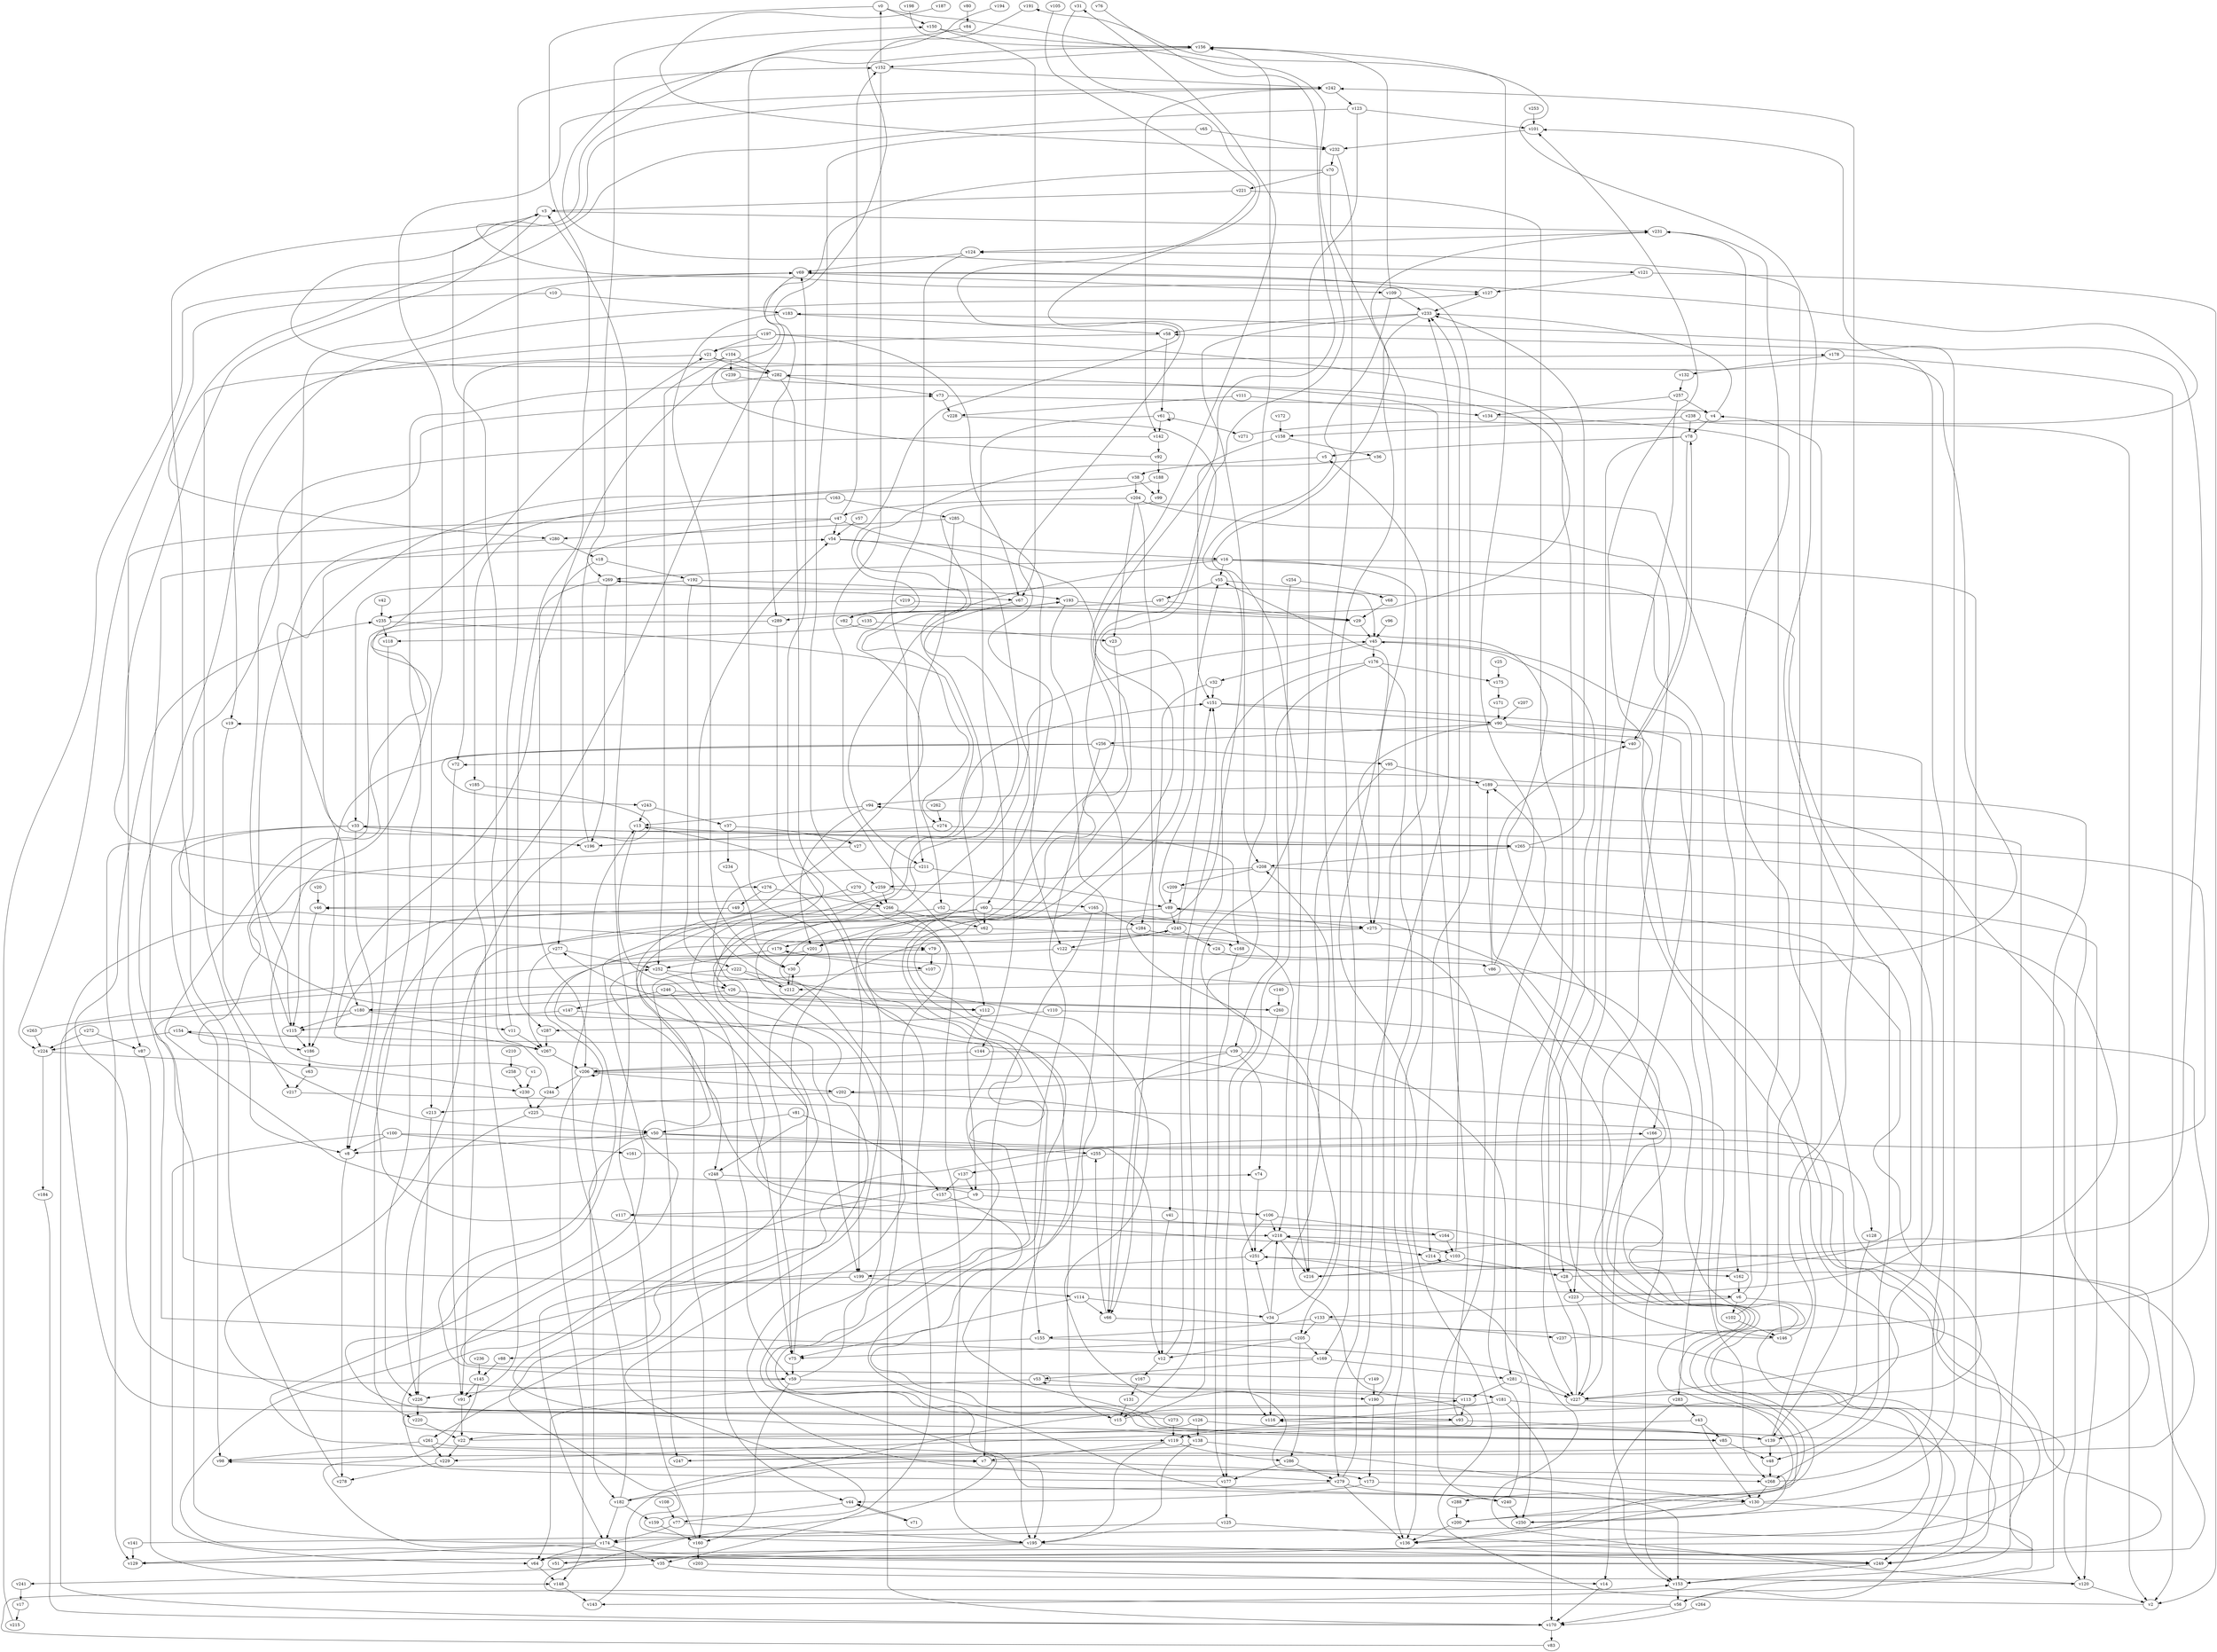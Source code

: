 // Benchmark game 427 - 290 vertices
// time_bound: 100
// targets: v281
digraph G {
    v0 [name="v0", player=0];
    v1 [name="v1", player=0];
    v2 [name="v2", player=0];
    v3 [name="v3", player=0];
    v4 [name="v4", player=0];
    v5 [name="v5", player=0];
    v6 [name="v6", player=1];
    v7 [name="v7", player=0];
    v8 [name="v8", player=1];
    v9 [name="v9", player=1];
    v10 [name="v10", player=0];
    v11 [name="v11", player=0];
    v12 [name="v12", player=1];
    v13 [name="v13", player=1];
    v14 [name="v14", player=0];
    v15 [name="v15", player=0];
    v16 [name="v16", player=0];
    v17 [name="v17", player=0];
    v18 [name="v18", player=0];
    v19 [name="v19", player=1];
    v20 [name="v20", player=1];
    v21 [name="v21", player=1];
    v22 [name="v22", player=0];
    v23 [name="v23", player=1];
    v24 [name="v24", player=0];
    v25 [name="v25", player=0];
    v26 [name="v26", player=0];
    v27 [name="v27", player=0];
    v28 [name="v28", player=0];
    v29 [name="v29", player=0];
    v30 [name="v30", player=1];
    v31 [name="v31", player=1];
    v32 [name="v32", player=0];
    v33 [name="v33", player=1];
    v34 [name="v34", player=0];
    v35 [name="v35", player=1];
    v36 [name="v36", player=1];
    v37 [name="v37", player=1];
    v38 [name="v38", player=1];
    v39 [name="v39", player=0];
    v40 [name="v40", player=1];
    v41 [name="v41", player=1];
    v42 [name="v42", player=1];
    v43 [name="v43", player=1];
    v44 [name="v44", player=1];
    v45 [name="v45", player=1];
    v46 [name="v46", player=0];
    v47 [name="v47", player=0];
    v48 [name="v48", player=0];
    v49 [name="v49", player=1];
    v50 [name="v50", player=1];
    v51 [name="v51", player=0];
    v52 [name="v52", player=0];
    v53 [name="v53", player=1];
    v54 [name="v54", player=0];
    v55 [name="v55", player=1];
    v56 [name="v56", player=0];
    v57 [name="v57", player=0];
    v58 [name="v58", player=0];
    v59 [name="v59", player=1];
    v60 [name="v60", player=0];
    v61 [name="v61", player=1];
    v62 [name="v62", player=0];
    v63 [name="v63", player=1];
    v64 [name="v64", player=0];
    v65 [name="v65", player=0];
    v66 [name="v66", player=0];
    v67 [name="v67", player=0];
    v68 [name="v68", player=1];
    v69 [name="v69", player=0];
    v70 [name="v70", player=0];
    v71 [name="v71", player=0];
    v72 [name="v72", player=0];
    v73 [name="v73", player=1];
    v74 [name="v74", player=1];
    v75 [name="v75", player=1];
    v76 [name="v76", player=1];
    v77 [name="v77", player=1];
    v78 [name="v78", player=1];
    v79 [name="v79", player=1];
    v80 [name="v80", player=0];
    v81 [name="v81", player=1];
    v82 [name="v82", player=1];
    v83 [name="v83", player=0];
    v84 [name="v84", player=1];
    v85 [name="v85", player=0];
    v86 [name="v86", player=1];
    v87 [name="v87", player=1];
    v88 [name="v88", player=0];
    v89 [name="v89", player=0];
    v90 [name="v90", player=0];
    v91 [name="v91", player=0];
    v92 [name="v92", player=1];
    v93 [name="v93", player=1];
    v94 [name="v94", player=0];
    v95 [name="v95", player=0];
    v96 [name="v96", player=1];
    v97 [name="v97", player=0];
    v98 [name="v98", player=1];
    v99 [name="v99", player=1];
    v100 [name="v100", player=1];
    v101 [name="v101", player=0];
    v102 [name="v102", player=1];
    v103 [name="v103", player=1];
    v104 [name="v104", player=0];
    v105 [name="v105", player=1];
    v106 [name="v106", player=0];
    v107 [name="v107", player=0];
    v108 [name="v108", player=1];
    v109 [name="v109", player=0];
    v110 [name="v110", player=1];
    v111 [name="v111", player=0];
    v112 [name="v112", player=0];
    v113 [name="v113", player=1];
    v114 [name="v114", player=0];
    v115 [name="v115", player=0];
    v116 [name="v116", player=1];
    v117 [name="v117", player=0];
    v118 [name="v118", player=0];
    v119 [name="v119", player=1];
    v120 [name="v120", player=0];
    v121 [name="v121", player=1];
    v122 [name="v122", player=0];
    v123 [name="v123", player=0];
    v124 [name="v124", player=1];
    v125 [name="v125", player=0];
    v126 [name="v126", player=0];
    v127 [name="v127", player=0];
    v128 [name="v128", player=1];
    v129 [name="v129", player=1];
    v130 [name="v130", player=0];
    v131 [name="v131", player=1];
    v132 [name="v132", player=0];
    v133 [name="v133", player=0];
    v134 [name="v134", player=1];
    v135 [name="v135", player=1];
    v136 [name="v136", player=1];
    v137 [name="v137", player=1];
    v138 [name="v138", player=0];
    v139 [name="v139", player=1];
    v140 [name="v140", player=0];
    v141 [name="v141", player=1];
    v142 [name="v142", player=0];
    v143 [name="v143", player=0];
    v144 [name="v144", player=1];
    v145 [name="v145", player=1];
    v146 [name="v146", player=1];
    v147 [name="v147", player=1];
    v148 [name="v148", player=0];
    v149 [name="v149", player=1];
    v150 [name="v150", player=1];
    v151 [name="v151", player=0];
    v152 [name="v152", player=0];
    v153 [name="v153", player=0];
    v154 [name="v154", player=0];
    v155 [name="v155", player=1];
    v156 [name="v156", player=0];
    v157 [name="v157", player=1];
    v158 [name="v158", player=1];
    v159 [name="v159", player=1];
    v160 [name="v160", player=0];
    v161 [name="v161", player=1];
    v162 [name="v162", player=0];
    v163 [name="v163", player=0];
    v164 [name="v164", player=0];
    v165 [name="v165", player=1];
    v166 [name="v166", player=1];
    v167 [name="v167", player=0];
    v168 [name="v168", player=0];
    v169 [name="v169", player=1];
    v170 [name="v170", player=0];
    v171 [name="v171", player=0];
    v172 [name="v172", player=0];
    v173 [name="v173", player=0];
    v174 [name="v174", player=0];
    v175 [name="v175", player=0];
    v176 [name="v176", player=1];
    v177 [name="v177", player=1];
    v178 [name="v178", player=1];
    v179 [name="v179", player=0];
    v180 [name="v180", player=1];
    v181 [name="v181", player=1];
    v182 [name="v182", player=0];
    v183 [name="v183", player=0];
    v184 [name="v184", player=0];
    v185 [name="v185", player=0];
    v186 [name="v186", player=0];
    v187 [name="v187", player=0];
    v188 [name="v188", player=1];
    v189 [name="v189", player=0];
    v190 [name="v190", player=1];
    v191 [name="v191", player=0];
    v192 [name="v192", player=0];
    v193 [name="v193", player=1];
    v194 [name="v194", player=0];
    v195 [name="v195", player=0];
    v196 [name="v196", player=1];
    v197 [name="v197", player=1];
    v198 [name="v198", player=0];
    v199 [name="v199", player=1];
    v200 [name="v200", player=1];
    v201 [name="v201", player=1];
    v202 [name="v202", player=1];
    v203 [name="v203", player=0];
    v204 [name="v204", player=0];
    v205 [name="v205", player=1];
    v206 [name="v206", player=0];
    v207 [name="v207", player=0];
    v208 [name="v208", player=1];
    v209 [name="v209", player=1];
    v210 [name="v210", player=1];
    v211 [name="v211", player=1];
    v212 [name="v212", player=1];
    v213 [name="v213", player=0];
    v214 [name="v214", player=1];
    v215 [name="v215", player=1];
    v216 [name="v216", player=1];
    v217 [name="v217", player=1];
    v218 [name="v218", player=0];
    v219 [name="v219", player=0];
    v220 [name="v220", player=1];
    v221 [name="v221", player=1];
    v222 [name="v222", player=0];
    v223 [name="v223", player=1];
    v224 [name="v224", player=1];
    v225 [name="v225", player=0];
    v226 [name="v226", player=0];
    v227 [name="v227", player=1];
    v228 [name="v228", player=0];
    v229 [name="v229", player=1];
    v230 [name="v230", player=0];
    v231 [name="v231", player=0];
    v232 [name="v232", player=0];
    v233 [name="v233", player=1];
    v234 [name="v234", player=1];
    v235 [name="v235", player=1];
    v236 [name="v236", player=0];
    v237 [name="v237", player=0];
    v238 [name="v238", player=1];
    v239 [name="v239", player=0];
    v240 [name="v240", player=1];
    v241 [name="v241", player=1];
    v242 [name="v242", player=0];
    v243 [name="v243", player=0];
    v244 [name="v244", player=1];
    v245 [name="v245", player=1];
    v246 [name="v246", player=1];
    v247 [name="v247", player=1];
    v248 [name="v248", player=0];
    v249 [name="v249", player=1];
    v250 [name="v250", player=0];
    v251 [name="v251", player=1];
    v252 [name="v252", player=0];
    v253 [name="v253", player=0];
    v254 [name="v254", player=1];
    v255 [name="v255", player=1];
    v256 [name="v256", player=0];
    v257 [name="v257", player=0];
    v258 [name="v258", player=1];
    v259 [name="v259", player=0];
    v260 [name="v260", player=1];
    v261 [name="v261", player=0];
    v262 [name="v262", player=0];
    v263 [name="v263", player=0];
    v264 [name="v264", player=1];
    v265 [name="v265", player=0];
    v266 [name="v266", player=1];
    v267 [name="v267", player=1];
    v268 [name="v268", player=1];
    v269 [name="v269", player=0];
    v270 [name="v270", player=1];
    v271 [name="v271", player=0];
    v272 [name="v272", player=0];
    v273 [name="v273", player=1];
    v274 [name="v274", player=1];
    v275 [name="v275", player=0];
    v276 [name="v276", player=0];
    v277 [name="v277", player=0];
    v278 [name="v278", player=0];
    v279 [name="v279", player=0];
    v280 [name="v280", player=1];
    v281 [name="v281", player=1, target=1];
    v282 [name="v282", player=1];
    v283 [name="v283", player=1];
    v284 [name="v284", player=1];
    v285 [name="v285", player=0];
    v286 [name="v286", player=1];
    v287 [name="v287", player=1];
    v288 [name="v288", player=0];
    v289 [name="v289", player=0];

    v0 -> v85 [constraint="t >= 4"];
    v1 -> v21 [constraint="t mod 3 == 2"];
    v2 -> v55 [constraint="t mod 4 == 0"];
    v3 -> v276 [constraint="t mod 5 == 2"];
    v4 -> v78;
    v5 -> v38;
    v6 -> v133;
    v7 -> v173;
    v8 -> v278;
    v9 -> v193 [constraint="t mod 4 == 1"];
    v10 -> v183;
    v11 -> v152;
    v12 -> v167;
    v13 -> v265;
    v14 -> v170;
    v15 -> v156;
    v16 -> v55;
    v17 -> v215;
    v18 -> v192;
    v19 -> v217;
    v20 -> v46;
    v21 -> v212 [constraint="t mod 2 == 1"];
    v22 -> v231 [constraint="t >= 5"];
    v23 -> v130 [constraint="t mod 3 == 1"];
    v24 -> v143 [constraint="t >= 3"];
    v25 -> v175;
    v26 -> v260;
    v27 -> v50 [constraint="t mod 4 == 1"];
    v28 -> v191 [constraint="t >= 1"];
    v29 -> v45;
    v30 -> v212;
    v31 -> v279 [constraint="t < 11"];
    v32 -> v284;
    v33 -> v129;
    v34 -> v251;
    v35 -> v241;
    v36 -> v274 [constraint="t mod 3 == 0"];
    v37 -> v27;
    v38 -> v185;
    v39 -> v281;
    v40 -> v78;
    v41 -> v12;
    v42 -> v235;
    v43 -> v85;
    v44 -> v77;
    v45 -> v153;
    v46 -> v186;
    v47 -> v269 [constraint="t >= 1"];
    v48 -> v268;
    v49 -> v93 [constraint="t mod 4 == 2"];
    v50 -> v255;
    v51 -> v218 [constraint="t < 6"];
    v52 -> v26;
    v53 -> v64;
    v54 -> v144;
    v55 -> v97;
    v56 -> v31 [constraint="t < 12"];
    v57 -> v54;
    v58 -> v21;
    v59 -> v69;
    v60 -> v201 [constraint="t >= 1"];
    v61 -> v60;
    v62 -> v151;
    v63 -> v217;
    v64 -> v148;
    v65 -> v232;
    v66 -> v64 [constraint="t mod 2 == 0"];
    v67 -> v261 [constraint="t < 5"];
    v68 -> v29;
    v69 -> v115;
    v70 -> v267 [constraint="t mod 3 == 1"];
    v71 -> v44;
    v72 -> v91;
    v73 -> v4;
    v74 -> v251;
    v75 -> v59;
    v76 -> v130 [constraint="t >= 4"];
    v77 -> v174;
    v78 -> v5;
    v79 -> v107;
    v80 -> v84;
    v81 -> v50;
    v82 -> v288 [constraint="t mod 2 == 0"];
    v83 -> v153 [constraint="t < 13"];
    v84 -> v121 [constraint="t >= 4"];
    v85 -> v48;
    v86 -> v189;
    v87 -> v148;
    v88 -> v145;
    v89 -> v213;
    v90 -> v268;
    v91 -> v22;
    v92 -> v178 [constraint="t mod 5 == 0"];
    v93 -> v119;
    v94 -> v13;
    v95 -> v216;
    v96 -> v45;
    v97 -> v29;
    v98 -> v72 [constraint="t mod 2 == 0"];
    v99 -> v138 [constraint="t < 7"];
    v100 -> v12;
    v101 -> v232;
    v102 -> v146;
    v103 -> v249 [constraint="t >= 4"];
    v104 -> v239;
    v105 -> v103 [constraint="t >= 5"];
    v106 -> v218;
    v107 -> v6 [constraint="t >= 4"];
    v108 -> v77;
    v109 -> v202 [constraint="t mod 4 == 2"];
    v110 -> v287;
    v111 -> v134;
    v112 -> v9;
    v113 -> v235 [constraint="t < 9"];
    v114 -> v75;
    v115 -> v186;
    v116 -> v101 [constraint="t mod 3 == 1"];
    v117 -> v136 [constraint="t < 12"];
    v118 -> v8;
    v119 -> v286;
    v120 -> v251 [constraint="t < 6"];
    v121 -> v2;
    v122 -> v160;
    v123 -> v280 [constraint="t mod 5 == 4"];
    v124 -> v211;
    v125 -> v249;
    v126 -> v139;
    v127 -> v233;
    v128 -> v139;
    v129 -> v116 [constraint="t mod 5 == 0"];
    v130 -> v200;
    v131 -> v15;
    v132 -> v257;
    v133 -> v237;
    v134 -> v227 [constraint="t mod 2 == 0"];
    v135 -> v118;
    v136 -> v46 [constraint="t < 14"];
    v137 -> v157;
    v138 -> v247;
    v139 -> v48;
    v140 -> v260;
    v141 -> v19 [constraint="t < 8"];
    v142 -> v79 [constraint="t >= 5"];
    v143 -> v7;
    v144 -> v279;
    v145 -> v249 [constraint="t >= 1"];
    v146 -> v179 [constraint="t >= 3"];
    v147 -> v199;
    v148 -> v143;
    v149 -> v252 [constraint="t < 5"];
    v150 -> v67;
    v151 -> v283;
    v152 -> v112;
    v153 -> v56;
    v154 -> v186;
    v155 -> v227;
    v156 -> v152;
    v157 -> v85 [constraint="t < 15"];
    v158 -> v36;
    v159 -> v45 [constraint="t mod 4 == 1"];
    v160 -> v203;
    v161 -> v33 [constraint="t mod 3 == 1"];
    v162 -> v6;
    v163 -> v115;
    v164 -> v13 [constraint="t < 15"];
    v165 -> v7;
    v166 -> v153;
    v167 -> v131;
    v168 -> v177;
    v169 -> v127 [constraint="t < 11"];
    v170 -> v83;
    v171 -> v90;
    v172 -> v158;
    v173 -> v44;
    v174 -> v54;
    v175 -> v171;
    v176 -> v175;
    v177 -> v74 [constraint="t mod 2 == 0"];
    v178 -> v132;
    v179 -> v252;
    v180 -> v170;
    v181 -> v119 [constraint="t >= 3"];
    v182 -> v113 [constraint="t mod 4 == 0"];
    v183 -> v30;
    v184 -> v170;
    v185 -> v93 [constraint="t >= 4"];
    v186 -> v63;
    v187 -> v232 [constraint="t < 9"];
    v188 -> v265 [constraint="t < 10"];
    v189 -> v94;
    v190 -> v173;
    v191 -> v218 [constraint="t >= 5"];
    v192 -> v222;
    v193 -> v29;
    v194 -> v127 [constraint="t < 11"];
    v195 -> v166 [constraint="t >= 2"];
    v196 -> v150;
    v197 -> v21;
    v198 -> v156 [constraint="t mod 4 == 2"];
    v199 -> v174;
    v200 -> v40 [constraint="t >= 5"];
    v201 -> v59 [constraint="t < 7"];
    v202 -> v41;
    v203 -> v14 [constraint="t >= 5"];
    v204 -> v227;
    v205 -> v75;
    v206 -> v202;
    v207 -> v90;
    v208 -> v259;
    v209 -> v227 [constraint="t < 9"];
    v210 -> v258;
    v211 -> v75;
    v212 -> v30;
    v213 -> v226;
    v214 -> v89 [constraint="t mod 2 == 0"];
    v215 -> v69;
    v216 -> v183 [constraint="t mod 4 == 3"];
    v217 -> v129 [constraint="t >= 4"];
    v218 -> v216;
    v219 -> v235;
    v220 -> v22;
    v221 -> v250;
    v222 -> v247;
    v223 -> v269 [constraint="t >= 3"];
    v224 -> v230 [constraint="t mod 5 == 0"];
    v225 -> v50;
    v226 -> v220;
    v227 -> v250 [constraint="t >= 2"];
    v228 -> v85 [constraint="t < 15"];
    v229 -> v278;
    v230 -> v225;
    v231 -> v124;
    v232 -> v70;
    v233 -> v58;
    v234 -> v30;
    v235 -> v248 [constraint="t < 12"];
    v236 -> v145;
    v237 -> v154 [constraint="t < 13"];
    v238 -> v78;
    v239 -> v82 [constraint="t < 5"];
    v240 -> v189;
    v241 -> v17;
    v242 -> v226;
    v243 -> v37;
    v244 -> v225;
    v245 -> v24;
    v246 -> v112;
    v247 -> v214 [constraint="t >= 2"];
    v248 -> v136 [constraint="t >= 5"];
    v249 -> v153;
    v250 -> v98 [constraint="t >= 4"];
    v251 -> v162;
    v252 -> v268 [constraint="t mod 3 == 0"];
    v253 -> v101;
    v254 -> v177;
    v255 -> v137;
    v256 -> v243 [constraint="t >= 4"];
    v257 -> v223;
    v258 -> v230;
    v259 -> v165;
    v260 -> v277 [constraint="t < 12"];
    v261 -> v98;
    v262 -> v274;
    v263 -> v79 [constraint="t >= 2"];
    v264 -> v170;
    v265 -> v208;
    v266 -> v267 [constraint="t mod 5 == 1"];
    v267 -> v206;
    v268 -> v101;
    v269 -> v196;
    v270 -> v7 [constraint="t < 5"];
    v271 -> v69 [constraint="t < 10"];
    v272 -> v87;
    v273 -> v245 [constraint="t >= 4"];
    v274 -> v168;
    v275 -> v75;
    v276 -> v266;
    v277 -> v267;
    v278 -> v3;
    v279 -> v136;
    v280 -> v18;
    v281 -> v113;
    v282 -> v242 [constraint="t >= 3"];
    v283 -> v43;
    v284 -> v179;
    v285 -> v280;
    v286 -> v177;
    v287 -> v267;
    v288 -> v200;
    v289 -> v112 [constraint="t < 9"];
    v59 -> v181;
    v202 -> v213;
    v222 -> v35;
    v269 -> v206;
    v53 -> v53;
    v44 -> v71;
    v219 -> v29;
    v224 -> v184;
    v208 -> v209;
    v120 -> v2;
    v277 -> v252;
    v104 -> v252;
    v199 -> v114;
    v93 -> v139;
    v97 -> v289;
    v47 -> v66;
    v235 -> v118;
    v1 -> v230;
    v174 -> v64;
    v60 -> v91;
    v180 -> v195;
    v122 -> v86;
    v90 -> v275;
    v155 -> v88;
    v284 -> v240;
    v104 -> v282;
    v89 -> v275;
    v163 -> v285;
    v177 -> v125;
    v111 -> v228;
    v39 -> v66;
    v151 -> v90;
    v260 -> v251;
    v100 -> v8;
    v55 -> v45;
    v33 -> v265;
    v45 -> v32;
    v200 -> v136;
    v39 -> v206;
    v204 -> v66;
    v152 -> v0;
    v245 -> v122;
    v265 -> v233;
    v54 -> v16;
    v100 -> v64;
    v195 -> v249;
    v113 -> v93;
    v18 -> v277;
    v123 -> v101;
    v256 -> v95;
    v106 -> v116;
    v78 -> v28;
    v47 -> v54;
    v70 -> v221;
    v233 -> v208;
    v246 -> v248;
    v43 -> v229;
    v16 -> v211;
    v246 -> v147;
    v272 -> v224;
    v103 -> v28;
    v233 -> v169;
    v38 -> v204;
    v178 -> v2;
    v70 -> v275;
    v110 -> v166;
    v232 -> v205;
    v193 -> v15;
    v286 -> v279;
    v92 -> v188;
    v181 -> v116;
    v34 -> v116;
    v289 -> v199;
    v73 -> v228;
    v56 -> v170;
    v66 -> v255;
    v182 -> v13;
    v261 -> v195;
    v158 -> v151;
    v138 -> v195;
    v146 -> v124;
    v109 -> v233;
    v209 -> v89;
    v185 -> v91;
    v206 -> v244;
    v133 -> v155;
    v69 -> v109;
    v119 -> v7;
    v254 -> v68;
    v242 -> v142;
    v142 -> v92;
    v279 -> v182;
    v90 -> v40;
    v126 -> v22;
    v9 -> v106;
    v61 -> v61;
    v263 -> v224;
    v189 -> v56;
    v255 -> v139;
    v78 -> v40;
    v222 -> v212;
    v121 -> v127;
    v270 -> v266;
    v205 -> v286;
    v3 -> v231;
    v221 -> v3;
    v206 -> v206;
    v100 -> v161;
    v60 -> v218;
    v197 -> v19;
    v179 -> v107;
    v59 -> v160;
    v266 -> v170;
    v256 -> v155;
    v206 -> v148;
    v257 -> v4;
    v193 -> v82;
    v149 -> v190;
    v276 -> v49;
    v265 -> v120;
    v21 -> v282;
    v173 -> v153;
    v266 -> v62;
    v279 -> v233;
    v69 -> v214;
    v47 -> v87;
    v261 -> v229;
    v218 -> v251;
    v43 -> v130;
    v269 -> v67;
    v75 -> v156;
    v273 -> v119;
    v94 -> v201;
    v139 -> v242;
    v130 -> v58;
    v206 -> v146;
    v153 -> v94;
    v174 -> v129;
    v50 -> v128;
    v182 -> v174;
    v268 -> v130;
    v89 -> v55;
    v259 -> v266;
    v204 -> v47;
    v81 -> v157;
    v243 -> v13;
    v28 -> v223;
    v89 -> v245;
    v52 -> v275;
    v218 -> v214;
    v227 -> v45;
    v164 -> v103;
    v33 -> v196;
    v21 -> v8;
    v10 -> v224;
    v114 -> v66;
    v6 -> v231;
    v33 -> v8;
    v47 -> v152;
    v6 -> v102;
    v282 -> v220;
    v159 -> v160;
    v259 -> v46;
    v9 -> v117;
    v93 -> v282;
    v16 -> v249;
    v65 -> v259;
    v147 -> v115;
    v204 -> v162;
    v50 -> v8;
    v169 -> v281;
    v62 -> v201;
    v109 -> v156;
    v256 -> v186;
    v197 -> v67;
    v182 -> v159;
    v244 -> v3;
    v45 -> v176;
    v50 -> v182;
    v252 -> v26;
    v32 -> v151;
    v279 -> v240;
    v205 -> v169;
    v138 -> v130;
    v59 -> v226;
    v58 -> v61;
    v188 -> v99;
    v176 -> v39;
    v211 -> v89;
    v192 -> v33;
    v275 -> v48;
    v95 -> v189;
    v238 -> v2;
    v174 -> v35;
    v37 -> v234;
    v16 -> v136;
    v195 -> v51;
    v285 -> v122;
    v61 -> v142;
    v4 -> v233;
    v280 -> v180;
    v285 -> v52;
    v223 -> v227;
    v35 -> v120;
    v242 -> v123;
    v181 -> v170;
    v115 -> v73;
    v146 -> v4;
    v144 -> v206;
    v181 -> v249;
    v197 -> v227;
    v119 -> v195;
    v60 -> v62;
    v6 -> v249;
    v137 -> v9;
    v190 -> v5;
    v160 -> v3;
    v103 -> v216;
    v16 -> v268;
    v13 -> v59;
    v225 -> v226;
    v53 -> v190;
    v16 -> v269;
    v86 -> v156;
    v126 -> v138;
    v212 -> v54;
    v248 -> v44;
    v141 -> v129;
    v150 -> v156;
    v124 -> v69;
    v165 -> v284;
    v104 -> v72;
    v240 -> v250;
    v39 -> v74;
    v282 -> v195;
    v176 -> v136;
    v145 -> v91;
    v180 -> v115;
    v274 -> v196;
    v90 -> v256;
    v169 -> v53;
    v152 -> v242;
    v282 -> v73;
    v12 -> v151;
    v201 -> v30;
    v176 -> v15;
    v205 -> v12;
    v283 -> v14;
    v26 -> v180;
    v204 -> v23;
    v34 -> v208;
    v22 -> v229;
    v61 -> v271;
    v33 -> v98;
    v103 -> v233;
    v11 -> v267;
    v192 -> v193;
    v106 -> v164;
    v135 -> v23;
    v257 -> v134;
    v251 -> v199;
    v0 -> v287;
    v102 -> v231;
    v69 -> v289;
    v281 -> v227;
    v183 -> v58;
    v125 -> v174;
    v245 -> v151;
    v238 -> v158;
    v62 -> v168;
    v180 -> v11;
    v38 -> v99;
    v130 -> v56;
    v114 -> v34;
    v77 -> v195;
    v0 -> v150;
    v154 -> v224;
    v34 -> v218;
    v208 -> v120;
    v133 -> v205;
    v123 -> v216;
}
